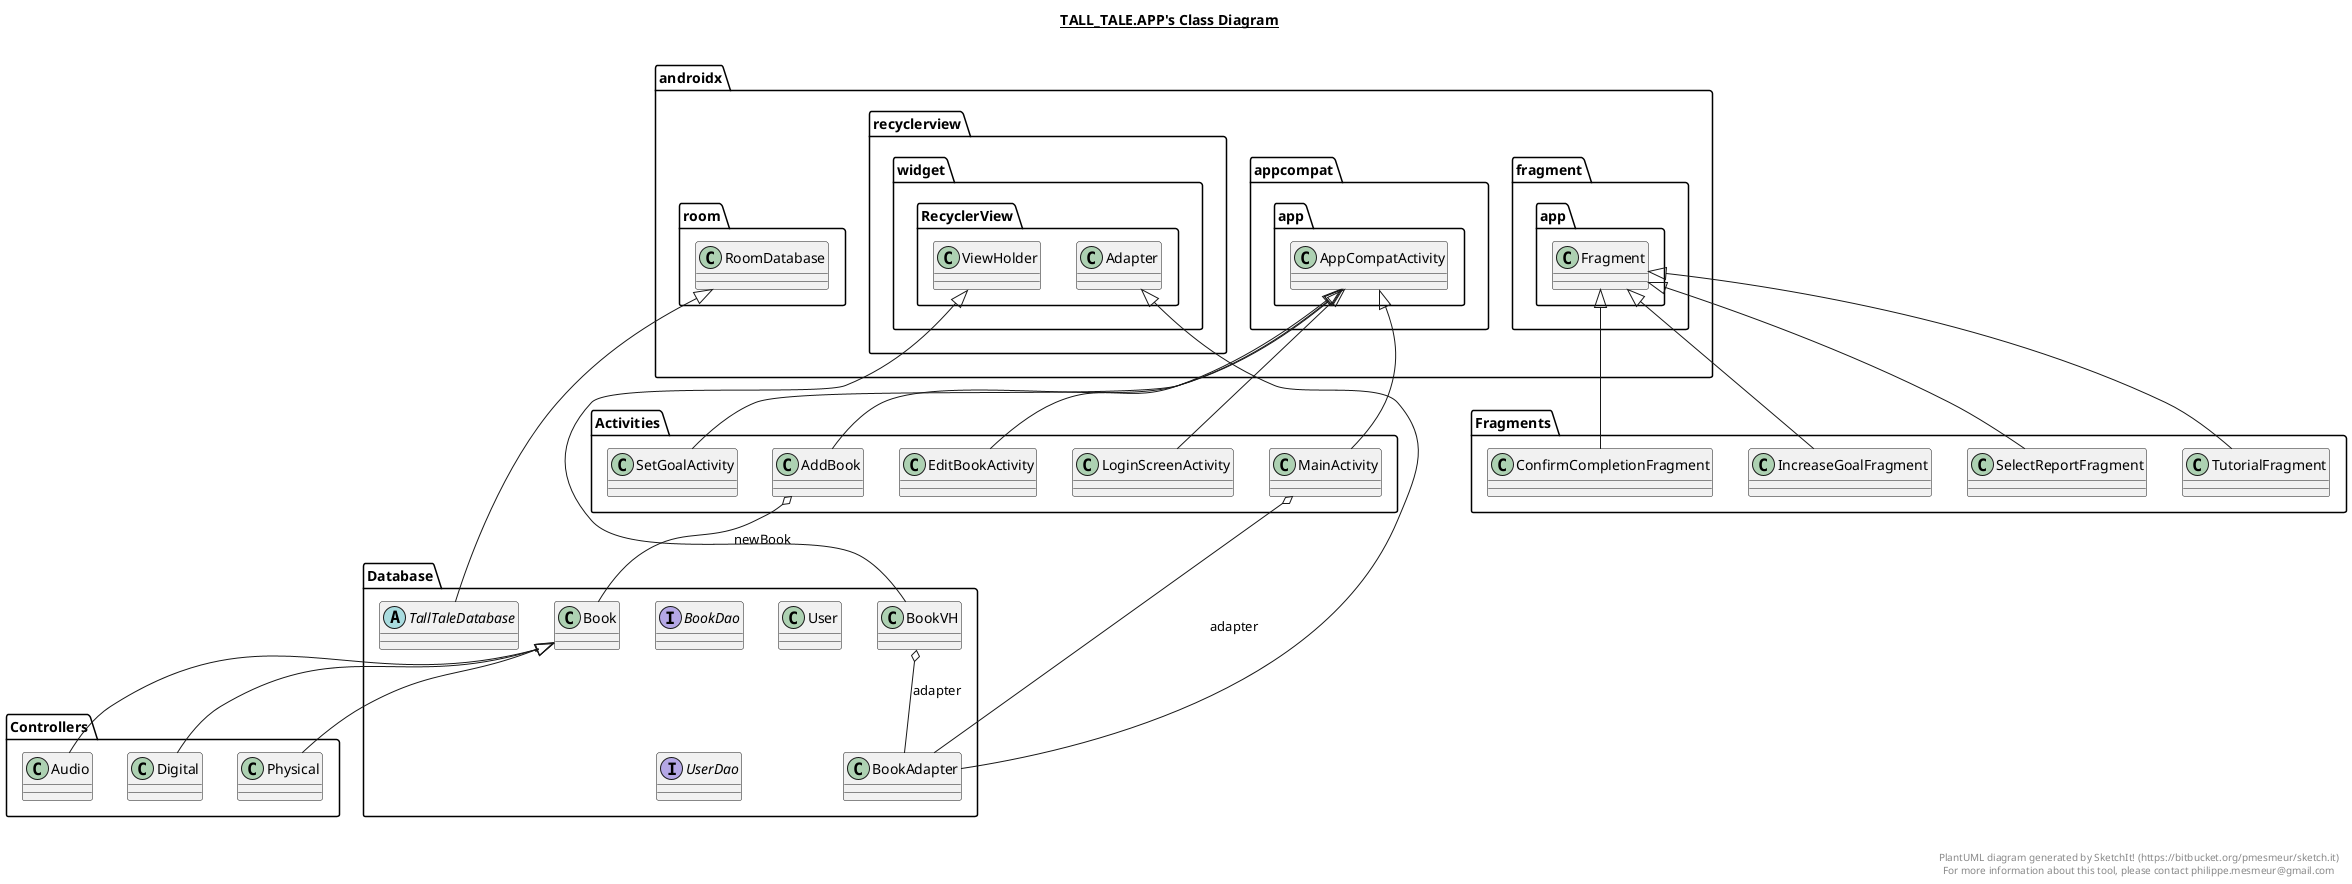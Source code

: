@startuml

title __TALL_TALE.APP's Class Diagram__\n

  namespace Activities {
    class Activities.AddBook {
    }
  }
  

  namespace Activities {
    class Activities.EditBookActivity {
    }
  }
  

  namespace Activities {
    class Activities.LoginScreenActivity {
    }
  }
  

  namespace Activities {
    class Activities.MainActivity {
    }
  }
  

  namespace Activities {
    class Activities.SetGoalActivity {
    }
  }
  

  namespace Controllers {
    class Controllers.Audio {
    }
  }
  

  namespace Controllers {
    class Controllers.Digital {
    }
  }
  

  namespace Controllers {
    class Controllers.Physical {
    }
  }
  

  namespace Database {
    class Database.Book {
    }
  }
  

  namespace Database {
    class Database.BookAdapter {
    }
  }
  

  namespace Database {
    interface Database.BookDao {
    }
  }
  

  namespace Database {
    class Database.BookVH {
    }
  }
  

  namespace Database {
    abstract class Database.TallTaleDatabase {
    }
  }
  

  namespace Database {
    class Database.User {
    }
  }
  

  namespace Database {
    interface Database.UserDao {
    }
  }
  

  namespace Fragments {
    class Fragments.ConfirmCompletionFragment {
    }
  }
  

  namespace Fragments {
    class Fragments.IncreaseGoalFragment {
    }
  }
  

  namespace Fragments {
    class Fragments.SelectReportFragment {
    }
  }
  

  namespace Fragments {
    class Fragments.TutorialFragment {
    }
  }
  

  Activities.AddBook -up-|> androidx.appcompat.app.AppCompatActivity
  Activities.AddBook o-- Database.Book : newBook
  Activities.AddBook o-- Activities.AddBook.Type : selectedType
  Activities.EditBookActivity -up-|> androidx.appcompat.app.AppCompatActivity
  Activities.LoginScreenActivity -up-|> androidx.appcompat.app.AppCompatActivity
  Activities.MainActivity -up-|> androidx.appcompat.app.AppCompatActivity
  Activities.MainActivity o-- Database.BookAdapter : adapter
  Activities.SetGoalActivity -up-|> androidx.appcompat.app.AppCompatActivity
  Controllers.Audio -up-|> Database.Book
  Controllers.Digital -up-|> Database.Book
  Controllers.Physical -up-|> Database.Book
  Database.BookAdapter -up-|> androidx.recyclerview.widget.RecyclerView.Adapter
  Database.BookVH -up-|> androidx.recyclerview.widget.RecyclerView.ViewHolder
  Database.BookVH o-- Database.BookAdapter : adapter
  Database.TallTaleDatabase -up-|> androidx.room.RoomDatabase
  Fragments.ConfirmCompletionFragment -up-|> androidx.fragment.app.Fragment
  Fragments.IncreaseGoalFragment -up-|> androidx.fragment.app.Fragment
  Fragments.SelectReportFragment -up-|> androidx.fragment.app.Fragment
  Fragments.TutorialFragment -up-|> androidx.fragment.app.Fragment


right footer


PlantUML diagram generated by SketchIt! (https://bitbucket.org/pmesmeur/sketch.it)
For more information about this tool, please contact philippe.mesmeur@gmail.com
endfooter

@enduml
